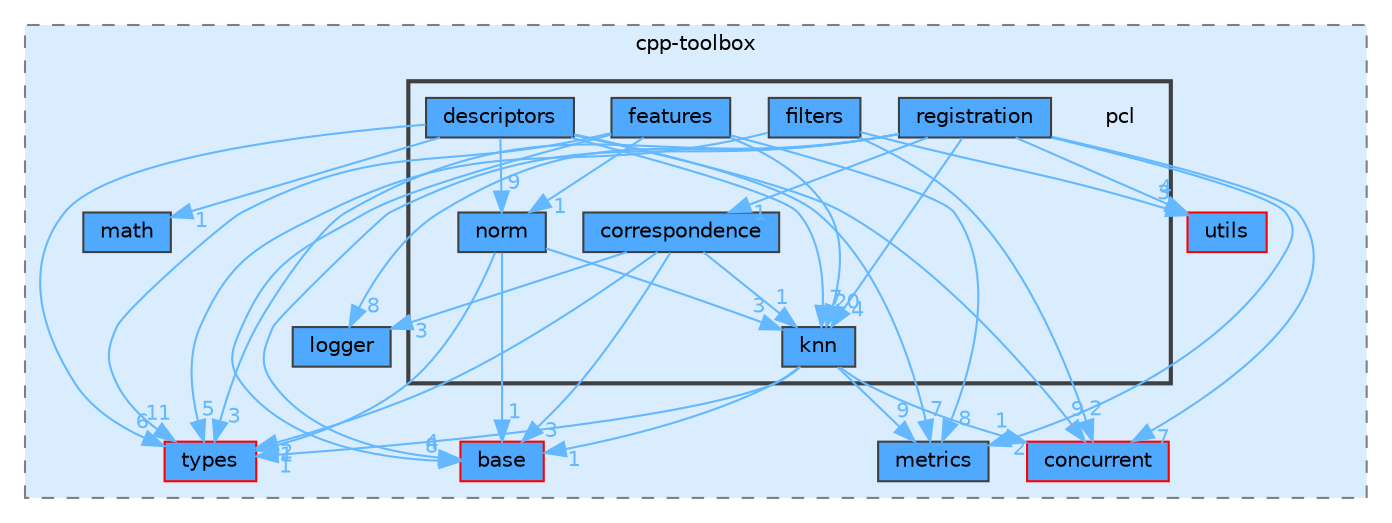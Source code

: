 digraph "src/include/cpp-toolbox/pcl"
{
 // LATEX_PDF_SIZE
  bgcolor="transparent";
  edge [fontname=Helvetica,fontsize=10,labelfontname=Helvetica,labelfontsize=10];
  node [fontname=Helvetica,fontsize=10,shape=box,height=0.2,width=0.4];
  compound=true
  subgraph clusterdir_09c6140c2956544491238e129f11fd9f {
    graph [ bgcolor="#daedff", pencolor="grey50", label="cpp-toolbox", fontname=Helvetica,fontsize=10 style="filled,dashed", URL="dir_09c6140c2956544491238e129f11fd9f.html",tooltip=""]
  dir_175064ea02679cf4c3a50b5407502295 [label="base", fillcolor="#4ea9ff", color="red", style="filled", URL="dir_175064ea02679cf4c3a50b5407502295.html",tooltip=""];
  dir_40d9b6a4c321e73b85093107dc465522 [label="logger", fillcolor="#4ea9ff", color="grey25", style="filled", URL="dir_40d9b6a4c321e73b85093107dc465522.html",tooltip=""];
  dir_456e3efa1700f2e372aa6b9f2b6f70ca [label="math", fillcolor="#4ea9ff", color="grey25", style="filled", URL="dir_456e3efa1700f2e372aa6b9f2b6f70ca.html",tooltip=""];
  dir_53097c1fb4416aacf03fa23589a54650 [label="concurrent", fillcolor="#4ea9ff", color="red", style="filled", URL="dir_53097c1fb4416aacf03fa23589a54650.html",tooltip=""];
  dir_8fad4626683566b36de06301c858df30 [label="metrics", fillcolor="#4ea9ff", color="grey25", style="filled", URL="dir_8fad4626683566b36de06301c858df30.html",tooltip=""];
  dir_d073c017754f5bdb7e8e1de8ad13b99a [label="types", fillcolor="#4ea9ff", color="red", style="filled", URL="dir_d073c017754f5bdb7e8e1de8ad13b99a.html",tooltip=""];
  dir_f67a023f401e335084376ee616e38b67 [label="utils", fillcolor="#4ea9ff", color="red", style="filled", URL="dir_f67a023f401e335084376ee616e38b67.html",tooltip=""];
  subgraph clusterdir_f66d48d75a3d5d9d9a342840712bf869 {
    graph [ bgcolor="#daedff", pencolor="grey25", label="", fontname=Helvetica,fontsize=10 style="filled,bold", URL="dir_f66d48d75a3d5d9d9a342840712bf869.html",tooltip=""]
    dir_f66d48d75a3d5d9d9a342840712bf869 [shape=plaintext, label="pcl"];
  dir_9bd22864257bc944587f30bf5e25cc1c [label="correspondence", fillcolor="#4ea9ff", color="grey25", style="filled", URL="dir_9bd22864257bc944587f30bf5e25cc1c.html",tooltip=""];
  dir_1b6f64ec26e956c9c9320ab9a347aa13 [label="descriptors", fillcolor="#4ea9ff", color="grey25", style="filled", URL="dir_1b6f64ec26e956c9c9320ab9a347aa13.html",tooltip=""];
  dir_3033faa0859cd2b1d04ddc93749477b0 [label="features", fillcolor="#4ea9ff", color="grey25", style="filled", URL="dir_3033faa0859cd2b1d04ddc93749477b0.html",tooltip=""];
  dir_db6ed2df9ca48b48cffa25729378b8de [label="filters", fillcolor="#4ea9ff", color="grey25", style="filled", URL="dir_db6ed2df9ca48b48cffa25729378b8de.html",tooltip=""];
  dir_243df28db0ff42736885b37407e99842 [label="knn", fillcolor="#4ea9ff", color="grey25", style="filled", URL="dir_243df28db0ff42736885b37407e99842.html",tooltip=""];
  dir_6c22a3e908102dfdf116eefa475ceb6e [label="norm", fillcolor="#4ea9ff", color="grey25", style="filled", URL="dir_6c22a3e908102dfdf116eefa475ceb6e.html",tooltip=""];
  dir_0bd0c49aa95dc07b46acbdff3f1b0765 [label="registration", fillcolor="#4ea9ff", color="grey25", style="filled", URL="dir_0bd0c49aa95dc07b46acbdff3f1b0765.html",tooltip=""];
  }
  }
  dir_9bd22864257bc944587f30bf5e25cc1c->dir_175064ea02679cf4c3a50b5407502295 [headlabel="3", labeldistance=1.5 headhref="dir_000003_000000.html" href="dir_000003_000000.html" color="steelblue1" fontcolor="steelblue1"];
  dir_9bd22864257bc944587f30bf5e25cc1c->dir_243df28db0ff42736885b37407e99842 [headlabel="1", labeldistance=1.5 headhref="dir_000003_000031.html" href="dir_000003_000031.html" color="steelblue1" fontcolor="steelblue1"];
  dir_9bd22864257bc944587f30bf5e25cc1c->dir_40d9b6a4c321e73b85093107dc465522 [headlabel="3", labeldistance=1.5 headhref="dir_000003_000032.html" href="dir_000003_000032.html" color="steelblue1" fontcolor="steelblue1"];
  dir_9bd22864257bc944587f30bf5e25cc1c->dir_d073c017754f5bdb7e8e1de8ad13b99a [headlabel="2", labeldistance=1.5 headhref="dir_000003_000042.html" href="dir_000003_000042.html" color="steelblue1" fontcolor="steelblue1"];
  dir_1b6f64ec26e956c9c9320ab9a347aa13->dir_243df28db0ff42736885b37407e99842 [headlabel="7", labeldistance=1.5 headhref="dir_000007_000031.html" href="dir_000007_000031.html" color="steelblue1" fontcolor="steelblue1"];
  dir_1b6f64ec26e956c9c9320ab9a347aa13->dir_456e3efa1700f2e372aa6b9f2b6f70ca [headlabel="1", labeldistance=1.5 headhref="dir_000007_000034.html" href="dir_000007_000034.html" color="steelblue1" fontcolor="steelblue1"];
  dir_1b6f64ec26e956c9c9320ab9a347aa13->dir_53097c1fb4416aacf03fa23589a54650 [headlabel="9", labeldistance=1.5 headhref="dir_000007_000001.html" href="dir_000007_000001.html" color="steelblue1" fontcolor="steelblue1"];
  dir_1b6f64ec26e956c9c9320ab9a347aa13->dir_6c22a3e908102dfdf116eefa475ceb6e [headlabel="9", labeldistance=1.5 headhref="dir_000007_000037.html" href="dir_000007_000037.html" color="steelblue1" fontcolor="steelblue1"];
  dir_1b6f64ec26e956c9c9320ab9a347aa13->dir_8fad4626683566b36de06301c858df30 [headlabel="7", labeldistance=1.5 headhref="dir_000007_000036.html" href="dir_000007_000036.html" color="steelblue1" fontcolor="steelblue1"];
  dir_1b6f64ec26e956c9c9320ab9a347aa13->dir_d073c017754f5bdb7e8e1de8ad13b99a [headlabel="6", labeldistance=1.5 headhref="dir_000007_000042.html" href="dir_000007_000042.html" color="steelblue1" fontcolor="steelblue1"];
  dir_3033faa0859cd2b1d04ddc93749477b0->dir_243df28db0ff42736885b37407e99842 [headlabel="20", labeldistance=1.5 headhref="dir_000011_000031.html" href="dir_000011_000031.html" color="steelblue1" fontcolor="steelblue1"];
  dir_3033faa0859cd2b1d04ddc93749477b0->dir_6c22a3e908102dfdf116eefa475ceb6e [headlabel="1", labeldistance=1.5 headhref="dir_000011_000037.html" href="dir_000011_000037.html" color="steelblue1" fontcolor="steelblue1"];
  dir_3033faa0859cd2b1d04ddc93749477b0->dir_8fad4626683566b36de06301c858df30 [headlabel="8", labeldistance=1.5 headhref="dir_000011_000036.html" href="dir_000011_000036.html" color="steelblue1" fontcolor="steelblue1"];
  dir_3033faa0859cd2b1d04ddc93749477b0->dir_d073c017754f5bdb7e8e1de8ad13b99a [headlabel="11", labeldistance=1.5 headhref="dir_000011_000042.html" href="dir_000011_000042.html" color="steelblue1" fontcolor="steelblue1"];
  dir_3033faa0859cd2b1d04ddc93749477b0->dir_175064ea02679cf4c3a50b5407502295 [headlabel="8", labeldistance=1.5 headhref="dir_000011_000000.html" href="dir_000011_000000.html" color="steelblue1" fontcolor="steelblue1"];
  dir_db6ed2df9ca48b48cffa25729378b8de->dir_d073c017754f5bdb7e8e1de8ad13b99a [headlabel="5", labeldistance=1.5 headhref="dir_000013_000042.html" href="dir_000013_000042.html" color="steelblue1" fontcolor="steelblue1"];
  dir_db6ed2df9ca48b48cffa25729378b8de->dir_f67a023f401e335084376ee616e38b67 [headlabel="3", labeldistance=1.5 headhref="dir_000013_000043.html" href="dir_000013_000043.html" color="steelblue1" fontcolor="steelblue1"];
  dir_db6ed2df9ca48b48cffa25729378b8de->dir_53097c1fb4416aacf03fa23589a54650 [headlabel="2", labeldistance=1.5 headhref="dir_000013_000001.html" href="dir_000013_000001.html" color="steelblue1" fontcolor="steelblue1"];
  dir_243df28db0ff42736885b37407e99842->dir_175064ea02679cf4c3a50b5407502295 [headlabel="1", labeldistance=1.5 headhref="dir_000031_000000.html" href="dir_000031_000000.html" color="steelblue1" fontcolor="steelblue1"];
  dir_243df28db0ff42736885b37407e99842->dir_53097c1fb4416aacf03fa23589a54650 [headlabel="1", labeldistance=1.5 headhref="dir_000031_000001.html" href="dir_000031_000001.html" color="steelblue1" fontcolor="steelblue1"];
  dir_243df28db0ff42736885b37407e99842->dir_8fad4626683566b36de06301c858df30 [headlabel="9", labeldistance=1.5 headhref="dir_000031_000036.html" href="dir_000031_000036.html" color="steelblue1" fontcolor="steelblue1"];
  dir_243df28db0ff42736885b37407e99842->dir_d073c017754f5bdb7e8e1de8ad13b99a [headlabel="1", labeldistance=1.5 headhref="dir_000031_000042.html" href="dir_000031_000042.html" color="steelblue1" fontcolor="steelblue1"];
  dir_6c22a3e908102dfdf116eefa475ceb6e->dir_175064ea02679cf4c3a50b5407502295 [headlabel="1", labeldistance=1.5 headhref="dir_000037_000000.html" href="dir_000037_000000.html" color="steelblue1" fontcolor="steelblue1"];
  dir_6c22a3e908102dfdf116eefa475ceb6e->dir_243df28db0ff42736885b37407e99842 [headlabel="3", labeldistance=1.5 headhref="dir_000037_000031.html" href="dir_000037_000031.html" color="steelblue1" fontcolor="steelblue1"];
  dir_6c22a3e908102dfdf116eefa475ceb6e->dir_d073c017754f5bdb7e8e1de8ad13b99a [headlabel="1", labeldistance=1.5 headhref="dir_000037_000042.html" href="dir_000037_000042.html" color="steelblue1" fontcolor="steelblue1"];
  dir_0bd0c49aa95dc07b46acbdff3f1b0765->dir_175064ea02679cf4c3a50b5407502295 [headlabel="4", labeldistance=1.5 headhref="dir_000040_000000.html" href="dir_000040_000000.html" color="steelblue1" fontcolor="steelblue1"];
  dir_0bd0c49aa95dc07b46acbdff3f1b0765->dir_243df28db0ff42736885b37407e99842 [headlabel="4", labeldistance=1.5 headhref="dir_000040_000031.html" href="dir_000040_000031.html" color="steelblue1" fontcolor="steelblue1"];
  dir_0bd0c49aa95dc07b46acbdff3f1b0765->dir_40d9b6a4c321e73b85093107dc465522 [headlabel="8", labeldistance=1.5 headhref="dir_000040_000032.html" href="dir_000040_000032.html" color="steelblue1" fontcolor="steelblue1"];
  dir_0bd0c49aa95dc07b46acbdff3f1b0765->dir_53097c1fb4416aacf03fa23589a54650 [headlabel="7", labeldistance=1.5 headhref="dir_000040_000001.html" href="dir_000040_000001.html" color="steelblue1" fontcolor="steelblue1"];
  dir_0bd0c49aa95dc07b46acbdff3f1b0765->dir_8fad4626683566b36de06301c858df30 [headlabel="2", labeldistance=1.5 headhref="dir_000040_000036.html" href="dir_000040_000036.html" color="steelblue1" fontcolor="steelblue1"];
  dir_0bd0c49aa95dc07b46acbdff3f1b0765->dir_9bd22864257bc944587f30bf5e25cc1c [headlabel="1", labeldistance=1.5 headhref="dir_000040_000003.html" href="dir_000040_000003.html" color="steelblue1" fontcolor="steelblue1"];
  dir_0bd0c49aa95dc07b46acbdff3f1b0765->dir_d073c017754f5bdb7e8e1de8ad13b99a [headlabel="3", labeldistance=1.5 headhref="dir_000040_000042.html" href="dir_000040_000042.html" color="steelblue1" fontcolor="steelblue1"];
  dir_0bd0c49aa95dc07b46acbdff3f1b0765->dir_f67a023f401e335084376ee616e38b67 [headlabel="4", labeldistance=1.5 headhref="dir_000040_000043.html" href="dir_000040_000043.html" color="steelblue1" fontcolor="steelblue1"];
}
